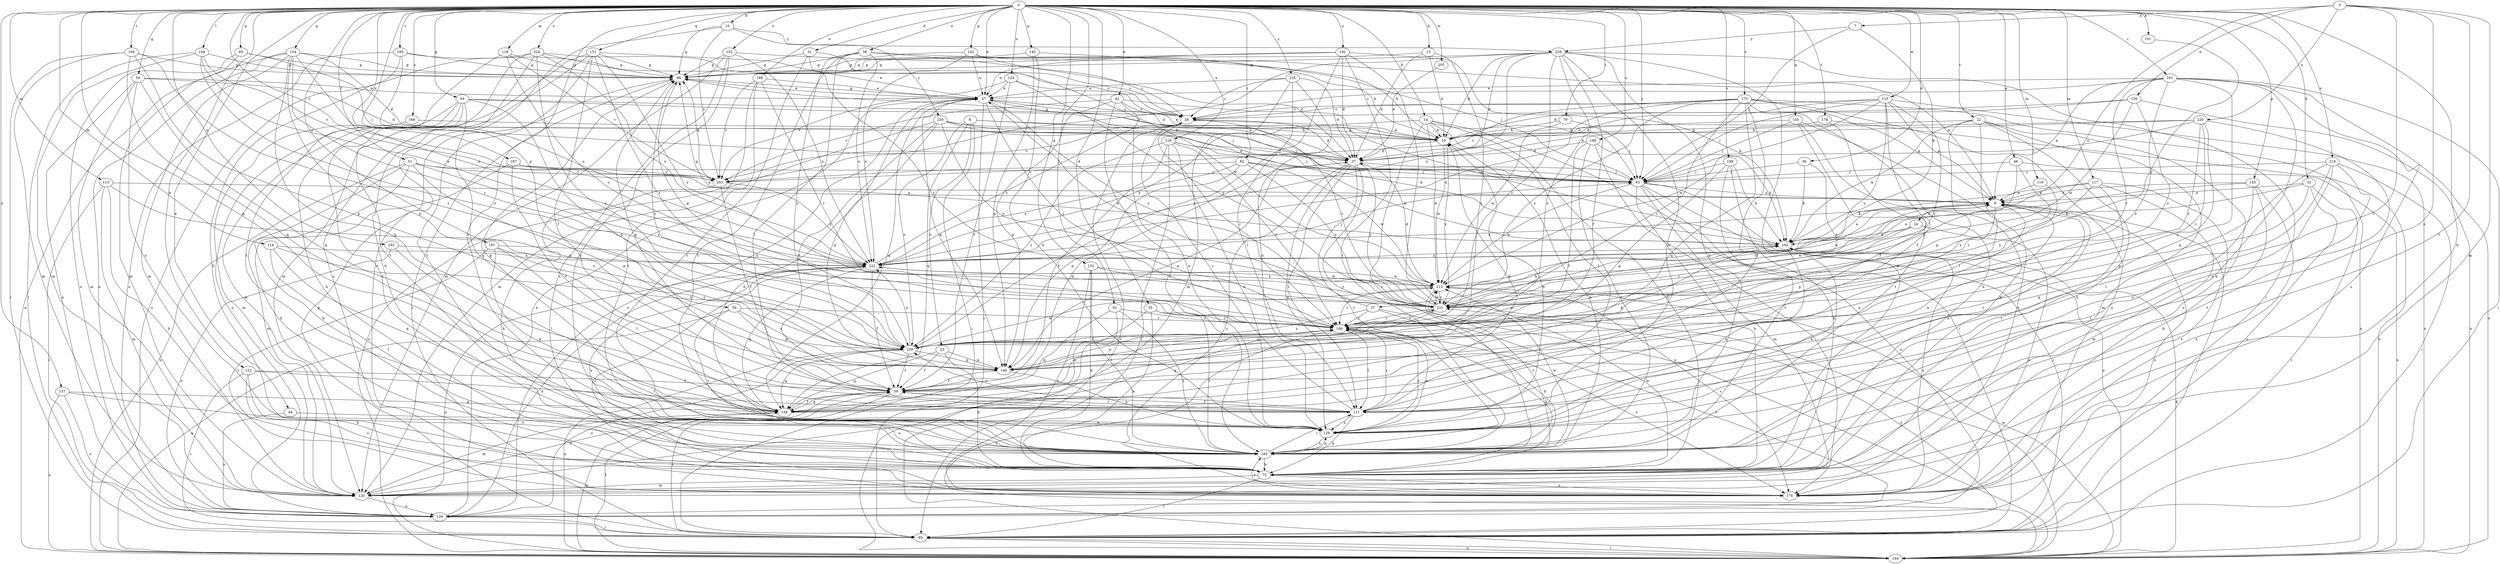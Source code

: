 strict digraph  {
0;
3;
6;
7;
8;
10;
13;
14;
19;
22;
23;
24;
27;
28;
31;
32;
35;
36;
37;
38;
42;
44;
46;
47;
51;
56;
58;
59;
64;
65;
66;
75;
79;
82;
85;
92;
93;
101;
102;
104;
111;
113;
114;
117;
118;
119;
120;
122;
124;
126;
129;
132;
137;
139;
140;
142;
145;
148;
151;
152;
154;
155;
158;
161;
166;
168;
170;
176;
178;
184;
185;
187;
188;
189;
191;
192;
193;
194;
195;
199;
203;
205;
210;
213;
216;
218;
220;
222;
224;
229;
230;
231;
235;
239;
0 -> 10  [label=b];
0 -> 13  [label=b];
0 -> 14  [label=b];
0 -> 22  [label=c];
0 -> 31  [label=d];
0 -> 32  [label=d];
0 -> 35  [label=d];
0 -> 36  [label=d];
0 -> 38  [label=e];
0 -> 42  [label=e];
0 -> 44  [label=e];
0 -> 46  [label=e];
0 -> 47  [label=e];
0 -> 51  [label=f];
0 -> 58  [label=g];
0 -> 59  [label=g];
0 -> 64  [label=g];
0 -> 65  [label=g];
0 -> 75  [label=h];
0 -> 79  [label=i];
0 -> 82  [label=i];
0 -> 92  [label=j];
0 -> 93  [label=j];
0 -> 101  [label=k];
0 -> 104  [label=l];
0 -> 113  [label=m];
0 -> 114  [label=m];
0 -> 117  [label=m];
0 -> 118  [label=m];
0 -> 119  [label=m];
0 -> 122  [label=n];
0 -> 124  [label=n];
0 -> 132  [label=o];
0 -> 137  [label=o];
0 -> 140  [label=p];
0 -> 142  [label=p];
0 -> 145  [label=p];
0 -> 151  [label=q];
0 -> 152  [label=q];
0 -> 154  [label=q];
0 -> 155  [label=q];
0 -> 158  [label=q];
0 -> 161  [label=r];
0 -> 168  [label=s];
0 -> 170  [label=s];
0 -> 178  [label=t];
0 -> 184  [label=t];
0 -> 185  [label=t];
0 -> 187  [label=u];
0 -> 188  [label=u];
0 -> 189  [label=u];
0 -> 191  [label=u];
0 -> 192  [label=u];
0 -> 193  [label=u];
0 -> 195  [label=v];
0 -> 199  [label=v];
0 -> 203  [label=v];
0 -> 205  [label=w];
0 -> 210  [label=w];
0 -> 216  [label=x];
0 -> 218  [label=x];
0 -> 224  [label=y];
0 -> 235  [label=z];
3 -> 7  [label=a];
3 -> 111  [label=l];
3 -> 120  [label=m];
3 -> 126  [label=n];
3 -> 129  [label=n];
3 -> 185  [label=t];
3 -> 220  [label=x];
3 -> 222  [label=x];
6 -> 19  [label=b];
6 -> 23  [label=c];
6 -> 85  [label=i];
6 -> 93  [label=j];
6 -> 158  [label=q];
6 -> 239  [label=z];
7 -> 93  [label=j];
7 -> 102  [label=k];
7 -> 229  [label=y];
8 -> 24  [label=c];
8 -> 27  [label=c];
8 -> 85  [label=i];
8 -> 111  [label=l];
8 -> 129  [label=n];
8 -> 139  [label=o];
8 -> 148  [label=p];
10 -> 66  [label=g];
10 -> 176  [label=s];
10 -> 203  [label=v];
10 -> 229  [label=y];
10 -> 230  [label=y];
13 -> 19  [label=b];
13 -> 37  [label=d];
13 -> 66  [label=g];
13 -> 239  [label=z];
14 -> 19  [label=b];
14 -> 75  [label=h];
14 -> 85  [label=i];
14 -> 93  [label=j];
14 -> 111  [label=l];
14 -> 185  [label=t];
14 -> 213  [label=w];
14 -> 222  [label=x];
19 -> 37  [label=d];
19 -> 47  [label=e];
19 -> 66  [label=g];
19 -> 213  [label=w];
19 -> 231  [label=y];
22 -> 19  [label=b];
22 -> 75  [label=h];
22 -> 102  [label=k];
22 -> 111  [label=l];
22 -> 120  [label=m];
22 -> 148  [label=p];
22 -> 176  [label=s];
23 -> 56  [label=f];
23 -> 75  [label=h];
23 -> 148  [label=p];
23 -> 158  [label=q];
24 -> 102  [label=k];
24 -> 166  [label=r];
24 -> 176  [label=s];
24 -> 213  [label=w];
27 -> 47  [label=e];
27 -> 75  [label=h];
27 -> 139  [label=o];
27 -> 166  [label=r];
27 -> 239  [label=z];
28 -> 19  [label=b];
28 -> 37  [label=d];
28 -> 166  [label=r];
28 -> 203  [label=v];
31 -> 66  [label=g];
31 -> 166  [label=r];
31 -> 185  [label=t];
31 -> 213  [label=w];
32 -> 8  [label=a];
32 -> 85  [label=i];
32 -> 102  [label=k];
32 -> 158  [label=q];
32 -> 176  [label=s];
35 -> 75  [label=h];
35 -> 158  [label=q];
35 -> 166  [label=r];
35 -> 185  [label=t];
36 -> 93  [label=j];
36 -> 102  [label=k];
36 -> 231  [label=y];
37 -> 93  [label=j];
37 -> 111  [label=l];
37 -> 129  [label=n];
37 -> 148  [label=p];
37 -> 176  [label=s];
37 -> 185  [label=t];
37 -> 194  [label=u];
37 -> 231  [label=y];
38 -> 37  [label=d];
38 -> 66  [label=g];
38 -> 93  [label=j];
38 -> 111  [label=l];
38 -> 185  [label=t];
38 -> 222  [label=x];
38 -> 239  [label=z];
42 -> 28  [label=c];
42 -> 102  [label=k];
42 -> 129  [label=n];
42 -> 148  [label=p];
42 -> 185  [label=t];
42 -> 203  [label=v];
44 -> 129  [label=n];
44 -> 139  [label=o];
46 -> 93  [label=j];
46 -> 166  [label=r];
46 -> 194  [label=u];
46 -> 231  [label=y];
47 -> 28  [label=c];
47 -> 37  [label=d];
47 -> 66  [label=g];
47 -> 75  [label=h];
47 -> 85  [label=i];
47 -> 139  [label=o];
47 -> 148  [label=p];
47 -> 158  [label=q];
47 -> 166  [label=r];
47 -> 231  [label=y];
51 -> 8  [label=a];
51 -> 75  [label=h];
51 -> 120  [label=m];
51 -> 148  [label=p];
51 -> 194  [label=u];
51 -> 203  [label=v];
51 -> 231  [label=y];
56 -> 37  [label=d];
56 -> 66  [label=g];
56 -> 85  [label=i];
56 -> 111  [label=l];
56 -> 158  [label=q];
58 -> 37  [label=d];
58 -> 47  [label=e];
58 -> 120  [label=m];
58 -> 129  [label=n];
58 -> 139  [label=o];
58 -> 158  [label=q];
59 -> 148  [label=p];
59 -> 166  [label=r];
59 -> 185  [label=t];
59 -> 194  [label=u];
59 -> 239  [label=z];
64 -> 28  [label=c];
64 -> 75  [label=h];
64 -> 93  [label=j];
64 -> 120  [label=m];
64 -> 139  [label=o];
64 -> 148  [label=p];
64 -> 158  [label=q];
64 -> 185  [label=t];
65 -> 66  [label=g];
65 -> 93  [label=j];
65 -> 120  [label=m];
65 -> 139  [label=o];
66 -> 47  [label=e];
66 -> 85  [label=i];
66 -> 239  [label=z];
75 -> 85  [label=i];
75 -> 120  [label=m];
75 -> 176  [label=s];
75 -> 213  [label=w];
75 -> 222  [label=x];
79 -> 19  [label=b];
79 -> 93  [label=j];
79 -> 213  [label=w];
82 -> 93  [label=j];
82 -> 102  [label=k];
82 -> 148  [label=p];
82 -> 203  [label=v];
82 -> 213  [label=w];
82 -> 222  [label=x];
82 -> 231  [label=y];
85 -> 66  [label=g];
85 -> 194  [label=u];
85 -> 231  [label=y];
92 -> 158  [label=q];
92 -> 166  [label=r];
92 -> 185  [label=t];
92 -> 194  [label=u];
93 -> 8  [label=a];
93 -> 75  [label=h];
93 -> 85  [label=i];
93 -> 120  [label=m];
93 -> 139  [label=o];
93 -> 194  [label=u];
93 -> 213  [label=w];
101 -> 231  [label=y];
102 -> 8  [label=a];
102 -> 66  [label=g];
102 -> 129  [label=n];
102 -> 176  [label=s];
102 -> 222  [label=x];
104 -> 66  [label=g];
104 -> 85  [label=i];
104 -> 120  [label=m];
104 -> 203  [label=v];
104 -> 222  [label=x];
104 -> 239  [label=z];
111 -> 8  [label=a];
111 -> 19  [label=b];
111 -> 28  [label=c];
111 -> 56  [label=f];
111 -> 75  [label=h];
111 -> 129  [label=n];
111 -> 166  [label=r];
111 -> 239  [label=z];
113 -> 8  [label=a];
113 -> 75  [label=h];
113 -> 85  [label=i];
113 -> 120  [label=m];
113 -> 239  [label=z];
114 -> 158  [label=q];
114 -> 185  [label=t];
114 -> 222  [label=x];
114 -> 239  [label=z];
117 -> 8  [label=a];
117 -> 102  [label=k];
117 -> 120  [label=m];
117 -> 176  [label=s];
117 -> 185  [label=t];
117 -> 231  [label=y];
118 -> 66  [label=g];
118 -> 185  [label=t];
118 -> 203  [label=v];
118 -> 231  [label=y];
119 -> 8  [label=a];
119 -> 231  [label=y];
120 -> 56  [label=f];
120 -> 139  [label=o];
122 -> 56  [label=f];
122 -> 75  [label=h];
122 -> 85  [label=i];
122 -> 111  [label=l];
122 -> 176  [label=s];
124 -> 37  [label=d];
124 -> 47  [label=e];
124 -> 56  [label=f];
124 -> 203  [label=v];
124 -> 231  [label=y];
126 -> 19  [label=b];
126 -> 28  [label=c];
126 -> 194  [label=u];
126 -> 213  [label=w];
126 -> 231  [label=y];
129 -> 19  [label=b];
129 -> 66  [label=g];
129 -> 102  [label=k];
129 -> 166  [label=r];
129 -> 185  [label=t];
132 -> 19  [label=b];
132 -> 66  [label=g];
132 -> 120  [label=m];
132 -> 176  [label=s];
132 -> 185  [label=t];
132 -> 222  [label=x];
137 -> 139  [label=o];
137 -> 158  [label=q];
137 -> 185  [label=t];
137 -> 194  [label=u];
139 -> 47  [label=e];
139 -> 85  [label=i];
139 -> 222  [label=x];
140 -> 19  [label=b];
140 -> 66  [label=g];
140 -> 129  [label=n];
140 -> 148  [label=p];
142 -> 8  [label=a];
142 -> 28  [label=c];
142 -> 47  [label=e];
142 -> 66  [label=g];
142 -> 222  [label=x];
145 -> 8  [label=a];
145 -> 75  [label=h];
145 -> 176  [label=s];
145 -> 185  [label=t];
145 -> 222  [label=x];
148 -> 56  [label=f];
148 -> 102  [label=k];
148 -> 129  [label=n];
151 -> 47  [label=e];
151 -> 56  [label=f];
151 -> 66  [label=g];
151 -> 120  [label=m];
151 -> 166  [label=r];
151 -> 176  [label=s];
151 -> 185  [label=t];
151 -> 231  [label=y];
152 -> 75  [label=h];
152 -> 176  [label=s];
152 -> 185  [label=t];
152 -> 213  [label=w];
152 -> 231  [label=y];
154 -> 37  [label=d];
154 -> 66  [label=g];
154 -> 120  [label=m];
154 -> 139  [label=o];
154 -> 148  [label=p];
154 -> 158  [label=q];
154 -> 166  [label=r];
154 -> 194  [label=u];
154 -> 222  [label=x];
155 -> 19  [label=b];
155 -> 75  [label=h];
155 -> 93  [label=j];
155 -> 176  [label=s];
155 -> 185  [label=t];
158 -> 8  [label=a];
158 -> 56  [label=f];
158 -> 120  [label=m];
161 -> 8  [label=a];
161 -> 28  [label=c];
161 -> 47  [label=e];
161 -> 75  [label=h];
161 -> 85  [label=i];
161 -> 158  [label=q];
161 -> 166  [label=r];
161 -> 176  [label=s];
161 -> 194  [label=u];
161 -> 239  [label=z];
166 -> 66  [label=g];
166 -> 75  [label=h];
166 -> 111  [label=l];
166 -> 129  [label=n];
166 -> 148  [label=p];
166 -> 158  [label=q];
166 -> 176  [label=s];
166 -> 231  [label=y];
166 -> 239  [label=z];
168 -> 19  [label=b];
168 -> 120  [label=m];
170 -> 8  [label=a];
170 -> 28  [label=c];
170 -> 75  [label=h];
170 -> 111  [label=l];
170 -> 139  [label=o];
170 -> 158  [label=q];
170 -> 166  [label=r];
170 -> 194  [label=u];
170 -> 203  [label=v];
170 -> 222  [label=x];
170 -> 231  [label=y];
176 -> 185  [label=t];
178 -> 19  [label=b];
178 -> 56  [label=f];
178 -> 194  [label=u];
184 -> 66  [label=g];
184 -> 85  [label=i];
184 -> 120  [label=m];
184 -> 148  [label=p];
184 -> 158  [label=q];
184 -> 239  [label=z];
185 -> 19  [label=b];
185 -> 75  [label=h];
185 -> 111  [label=l];
185 -> 129  [label=n];
185 -> 213  [label=w];
187 -> 56  [label=f];
187 -> 75  [label=h];
187 -> 93  [label=j];
187 -> 203  [label=v];
188 -> 47  [label=e];
188 -> 120  [label=m];
188 -> 166  [label=r];
188 -> 185  [label=t];
188 -> 203  [label=v];
189 -> 37  [label=d];
189 -> 56  [label=f];
189 -> 102  [label=k];
189 -> 176  [label=s];
189 -> 185  [label=t];
191 -> 111  [label=l];
191 -> 129  [label=n];
191 -> 176  [label=s];
191 -> 222  [label=x];
191 -> 239  [label=z];
192 -> 37  [label=d];
192 -> 47  [label=e];
192 -> 66  [label=g];
192 -> 102  [label=k];
192 -> 185  [label=t];
192 -> 194  [label=u];
192 -> 239  [label=z];
193 -> 111  [label=l];
193 -> 139  [label=o];
193 -> 222  [label=x];
194 -> 28  [label=c];
194 -> 56  [label=f];
194 -> 85  [label=i];
194 -> 102  [label=k];
194 -> 158  [label=q];
194 -> 166  [label=r];
194 -> 213  [label=w];
195 -> 28  [label=c];
195 -> 66  [label=g];
195 -> 75  [label=h];
195 -> 139  [label=o];
195 -> 222  [label=x];
199 -> 75  [label=h];
199 -> 93  [label=j];
199 -> 102  [label=k];
199 -> 148  [label=p];
199 -> 185  [label=t];
203 -> 56  [label=f];
203 -> 66  [label=g];
203 -> 75  [label=h];
203 -> 222  [label=x];
205 -> 37  [label=d];
210 -> 8  [label=a];
210 -> 28  [label=c];
210 -> 37  [label=d];
210 -> 56  [label=f];
210 -> 93  [label=j];
210 -> 166  [label=r];
210 -> 194  [label=u];
210 -> 213  [label=w];
210 -> 231  [label=y];
213 -> 8  [label=a];
213 -> 37  [label=d];
213 -> 166  [label=r];
213 -> 176  [label=s];
213 -> 185  [label=t];
213 -> 222  [label=x];
213 -> 231  [label=y];
216 -> 37  [label=d];
216 -> 56  [label=f];
216 -> 85  [label=i];
216 -> 93  [label=j];
216 -> 129  [label=n];
216 -> 166  [label=r];
216 -> 239  [label=z];
218 -> 85  [label=i];
218 -> 93  [label=j];
218 -> 111  [label=l];
218 -> 129  [label=n];
218 -> 148  [label=p];
218 -> 185  [label=t];
220 -> 19  [label=b];
220 -> 37  [label=d];
220 -> 93  [label=j];
220 -> 129  [label=n];
220 -> 166  [label=r];
220 -> 231  [label=y];
220 -> 239  [label=z];
222 -> 8  [label=a];
222 -> 28  [label=c];
222 -> 56  [label=f];
222 -> 93  [label=j];
222 -> 158  [label=q];
222 -> 176  [label=s];
222 -> 194  [label=u];
222 -> 213  [label=w];
224 -> 28  [label=c];
224 -> 66  [label=g];
224 -> 75  [label=h];
224 -> 185  [label=t];
224 -> 194  [label=u];
224 -> 222  [label=x];
224 -> 239  [label=z];
229 -> 19  [label=b];
229 -> 37  [label=d];
229 -> 56  [label=f];
229 -> 66  [label=g];
229 -> 75  [label=h];
229 -> 85  [label=i];
229 -> 129  [label=n];
229 -> 166  [label=r];
229 -> 185  [label=t];
229 -> 203  [label=v];
229 -> 222  [label=x];
229 -> 239  [label=z];
230 -> 19  [label=b];
230 -> 56  [label=f];
230 -> 93  [label=j];
230 -> 102  [label=k];
230 -> 148  [label=p];
230 -> 194  [label=u];
230 -> 231  [label=y];
231 -> 28  [label=c];
231 -> 102  [label=k];
231 -> 148  [label=p];
231 -> 166  [label=r];
231 -> 213  [label=w];
235 -> 28  [label=c];
235 -> 37  [label=d];
235 -> 47  [label=e];
235 -> 111  [label=l];
235 -> 120  [label=m];
235 -> 129  [label=n];
239 -> 56  [label=f];
239 -> 139  [label=o];
239 -> 148  [label=p];
239 -> 158  [label=q];
239 -> 166  [label=r];
239 -> 194  [label=u];
239 -> 213  [label=w];
239 -> 222  [label=x];
}

